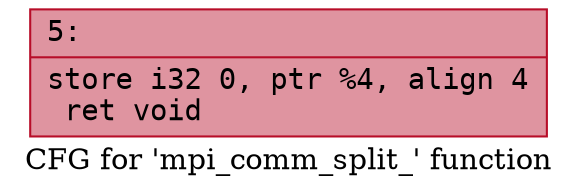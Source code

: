 digraph "CFG for 'mpi_comm_split_' function" {
	label="CFG for 'mpi_comm_split_' function";

	Node0x5560a31bf910 [shape=record,color="#b70d28ff", style=filled, fillcolor="#b70d2870" fontname="Courier",label="{5:\l|  store i32 0, ptr %4, align 4\l  ret void\l}"];
}
